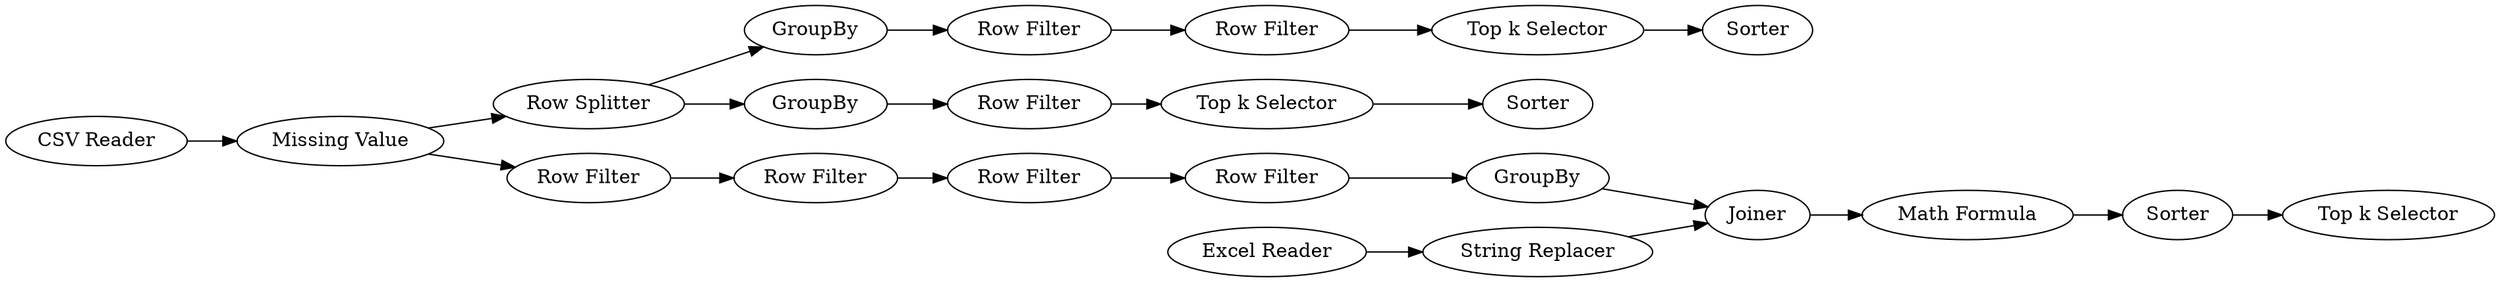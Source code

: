 digraph {
	"7192817598193091873_6" [label=Sorter]
	"7192817598193091873_18" [label=Sorter]
	"7192817598193091873_3" [label="Row Splitter"]
	"7192817598193091873_23" [label="Top k Selector"]
	"7192817598193091873_26" [label="Row Filter"]
	"7192817598193091873_28" [label="Row Filter"]
	"7192817598193091873_14" [label=GroupBy]
	"7192817598193091873_31" [label="Row Filter"]
	"7192817598193091873_29" [label="Row Filter"]
	"7192817598193091873_17" [label="Math Formula"]
	"7192817598193091873_16" [label="String Replacer"]
	"7192817598193091873_10" [label=Joiner]
	"7192817598193091873_1" [label="CSV Reader"]
	"7192817598193091873_12" [label=GroupBy]
	"7192817598193091873_24" [label="Top k Selector"]
	"7192817598193091873_25" [label="Row Filter"]
	"7192817598193091873_7" [label=Sorter]
	"7192817598193091873_27" [label="Row Filter"]
	"7192817598193091873_9" [label="Excel Reader"]
	"7192817598193091873_15" [label=GroupBy]
	"7192817598193091873_22" [label="Top k Selector"]
	"7192817598193091873_8" [label="Missing Value"]
	"7192817598193091873_30" [label="Row Filter"]
	"7192817598193091873_16" -> "7192817598193091873_10"
	"7192817598193091873_18" -> "7192817598193091873_22"
	"7192817598193091873_15" -> "7192817598193091873_31"
	"7192817598193091873_3" -> "7192817598193091873_14"
	"7192817598193091873_9" -> "7192817598193091873_16"
	"7192817598193091873_10" -> "7192817598193091873_17"
	"7192817598193091873_12" -> "7192817598193091873_10"
	"7192817598193091873_8" -> "7192817598193091873_25"
	"7192817598193091873_17" -> "7192817598193091873_18"
	"7192817598193091873_8" -> "7192817598193091873_3"
	"7192817598193091873_14" -> "7192817598193091873_30"
	"7192817598193091873_31" -> "7192817598193091873_29"
	"7192817598193091873_23" -> "7192817598193091873_6"
	"7192817598193091873_24" -> "7192817598193091873_7"
	"7192817598193091873_28" -> "7192817598193091873_12"
	"7192817598193091873_30" -> "7192817598193091873_24"
	"7192817598193091873_3" -> "7192817598193091873_15"
	"7192817598193091873_1" -> "7192817598193091873_8"
	"7192817598193091873_27" -> "7192817598193091873_28"
	"7192817598193091873_29" -> "7192817598193091873_23"
	"7192817598193091873_26" -> "7192817598193091873_27"
	"7192817598193091873_25" -> "7192817598193091873_26"
	rankdir=LR
}

